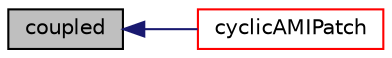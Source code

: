 digraph "coupled"
{
  bgcolor="transparent";
  edge [fontname="Helvetica",fontsize="10",labelfontname="Helvetica",labelfontsize="10"];
  node [fontname="Helvetica",fontsize="10",shape=record];
  rankdir="LR";
  Node133 [label="coupled",height=0.2,width=0.4,color="black", fillcolor="grey75", style="filled", fontcolor="black"];
  Node133 -> Node134 [dir="back",color="midnightblue",fontsize="10",style="solid",fontname="Helvetica"];
  Node134 [label="cyclicAMIPatch",height=0.2,width=0.4,color="red",URL="$a22809.html#ab3395c1c1e111207784f75c4bc55f370",tooltip="Return local reference cast into the cyclic AMI patch. "];
}
